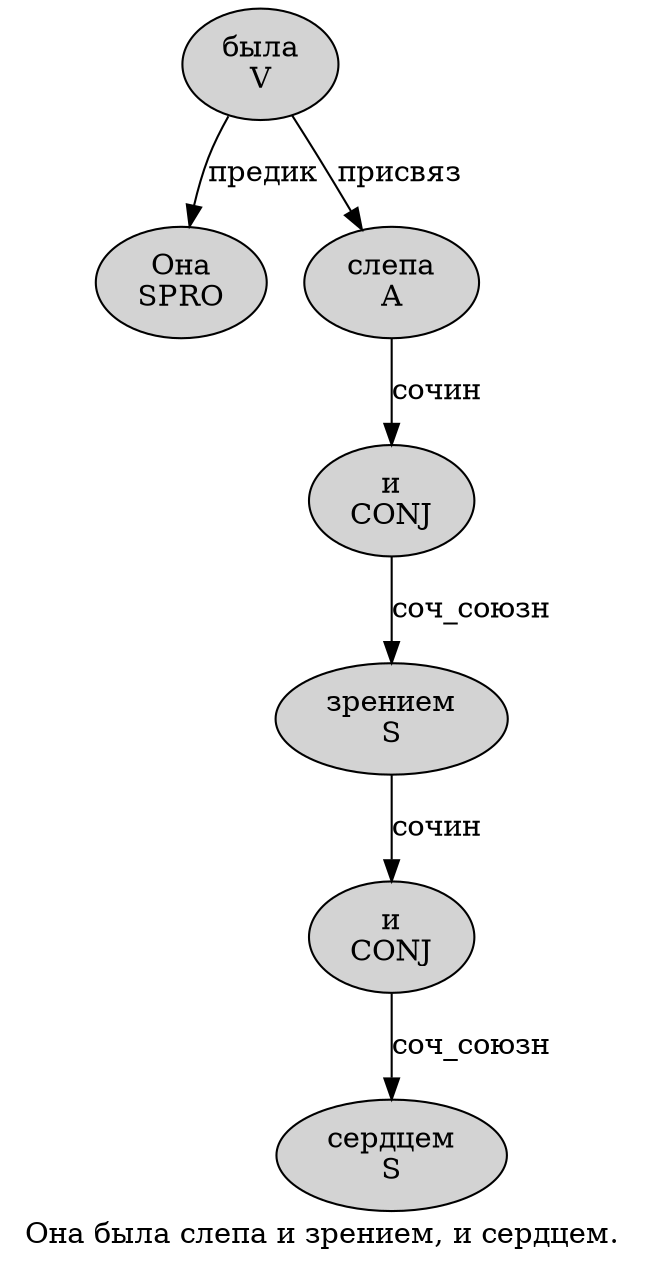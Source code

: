 digraph SENTENCE_874 {
	graph [label="Она была слепа и зрением, и сердцем."]
	node [style=filled]
		0 [label="Она
SPRO" color="" fillcolor=lightgray penwidth=1 shape=ellipse]
		1 [label="была
V" color="" fillcolor=lightgray penwidth=1 shape=ellipse]
		2 [label="слепа
A" color="" fillcolor=lightgray penwidth=1 shape=ellipse]
		3 [label="и
CONJ" color="" fillcolor=lightgray penwidth=1 shape=ellipse]
		4 [label="зрением
S" color="" fillcolor=lightgray penwidth=1 shape=ellipse]
		6 [label="и
CONJ" color="" fillcolor=lightgray penwidth=1 shape=ellipse]
		7 [label="сердцем
S" color="" fillcolor=lightgray penwidth=1 shape=ellipse]
			2 -> 3 [label="сочин"]
			1 -> 0 [label="предик"]
			1 -> 2 [label="присвяз"]
			3 -> 4 [label="соч_союзн"]
			4 -> 6 [label="сочин"]
			6 -> 7 [label="соч_союзн"]
}